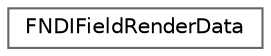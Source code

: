 digraph "Graphical Class Hierarchy"
{
 // INTERACTIVE_SVG=YES
 // LATEX_PDF_SIZE
  bgcolor="transparent";
  edge [fontname=Helvetica,fontsize=10,labelfontname=Helvetica,labelfontsize=10];
  node [fontname=Helvetica,fontsize=10,shape=box,height=0.2,width=0.4];
  rankdir="LR";
  Node0 [id="Node000000",label="FNDIFieldRenderData",height=0.2,width=0.4,color="grey40", fillcolor="white", style="filled",URL="$d7/d67/structFNDIFieldRenderData.html",tooltip="Data stored per physics asset instance on the render thread."];
}
